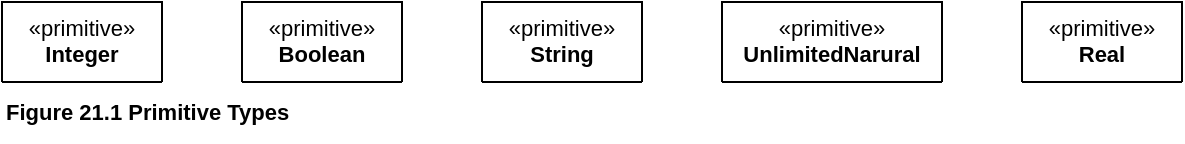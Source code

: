 <mxfile version="21.6.8" type="device" pages="6">
  <diagram name="21.1" id="5MfkDOdaDmJHBImtnqU0">
    <mxGraphModel dx="880" dy="545" grid="1" gridSize="10" guides="1" tooltips="1" connect="1" arrows="1" fold="1" page="1" pageScale="1" pageWidth="1169" pageHeight="827" math="0" shadow="0">
      <root>
        <mxCell id="0" />
        <mxCell id="1" parent="0" />
        <mxCell id="3vRANk3UsTUfS5sdE9On-1" value="«primitive»&lt;br&gt;&lt;b&gt;Integer&lt;/b&gt;" style="swimlane;fontStyle=0;align=center;verticalAlign=top;childLayout=stackLayout;horizontal=1;startSize=48;horizontalStack=0;resizeParent=1;resizeParentMax=0;resizeLast=0;collapsible=0;marginBottom=0;html=1;whiteSpace=wrap;labelBackgroundColor=none;fontFamily=Helvetica;fontSize=11;fontColor=default;fillColor=none;gradientColor=none;" vertex="1" parent="1">
          <mxGeometry width="80" height="40" as="geometry" />
        </mxCell>
        <mxCell id="3vRANk3UsTUfS5sdE9On-2" value="«primitive»&lt;br&gt;&lt;b&gt;Boolean&lt;/b&gt;" style="swimlane;fontStyle=0;align=center;verticalAlign=top;childLayout=stackLayout;horizontal=1;startSize=48;horizontalStack=0;resizeParent=1;resizeParentMax=0;resizeLast=0;collapsible=0;marginBottom=0;html=1;whiteSpace=wrap;labelBackgroundColor=none;fontFamily=Helvetica;fontSize=11;fontColor=default;fillColor=none;gradientColor=none;" vertex="1" parent="1">
          <mxGeometry x="120" width="80" height="40" as="geometry" />
        </mxCell>
        <mxCell id="3vRANk3UsTUfS5sdE9On-3" value="«primitive»&lt;br&gt;&lt;b&gt;String&lt;/b&gt;" style="swimlane;fontStyle=0;align=center;verticalAlign=top;childLayout=stackLayout;horizontal=1;startSize=48;horizontalStack=0;resizeParent=1;resizeParentMax=0;resizeLast=0;collapsible=0;marginBottom=0;html=1;whiteSpace=wrap;labelBackgroundColor=none;fontFamily=Helvetica;fontSize=11;fontColor=default;fillColor=none;gradientColor=none;" vertex="1" parent="1">
          <mxGeometry x="240" width="80" height="40" as="geometry" />
        </mxCell>
        <mxCell id="3vRANk3UsTUfS5sdE9On-4" value="«primitive»&lt;br&gt;&lt;b&gt;UnlimitedNarural&lt;/b&gt;" style="swimlane;fontStyle=0;align=center;verticalAlign=top;childLayout=stackLayout;horizontal=1;startSize=48;horizontalStack=0;resizeParent=1;resizeParentMax=0;resizeLast=0;collapsible=0;marginBottom=0;html=1;whiteSpace=wrap;labelBackgroundColor=none;fontFamily=Helvetica;fontSize=11;fontColor=default;fillColor=none;gradientColor=none;" vertex="1" parent="1">
          <mxGeometry x="360" width="110" height="40" as="geometry" />
        </mxCell>
        <mxCell id="3vRANk3UsTUfS5sdE9On-5" value="«primitive»&lt;br&gt;&lt;b&gt;Real&lt;/b&gt;" style="swimlane;fontStyle=0;align=center;verticalAlign=top;childLayout=stackLayout;horizontal=1;startSize=48;horizontalStack=0;resizeParent=1;resizeParentMax=0;resizeLast=0;collapsible=0;marginBottom=0;html=1;whiteSpace=wrap;labelBackgroundColor=none;fontFamily=Helvetica;fontSize=11;fontColor=default;fillColor=none;gradientColor=none;" vertex="1" parent="1">
          <mxGeometry x="510" width="80" height="40" as="geometry" />
        </mxCell>
        <mxCell id="3vRANk3UsTUfS5sdE9On-6" value="&lt;b&gt;Figure 21.1 Primitive Types&lt;/b&gt;" style="text;html=1;align=left;verticalAlign=middle;resizable=0;points=[];autosize=1;strokeColor=none;fillColor=none;fontSize=11;fontFamily=Helvetica;fontColor=default;" vertex="1" parent="1">
          <mxGeometry y="40" width="170" height="30" as="geometry" />
        </mxCell>
      </root>
    </mxGraphModel>
  </diagram>
  <diagram id="Z_kKEAEbrIMQ3CAwo7-i" name="21.2">
    <mxGraphModel dx="880" dy="545" grid="1" gridSize="10" guides="1" tooltips="1" connect="1" arrows="1" fold="1" page="1" pageScale="1" pageWidth="1169" pageHeight="827" math="0" shadow="0">
      <root>
        <mxCell id="0" />
        <mxCell id="1" parent="0" />
        <mxCell id="10ddETzPJrgb5Welz7YM-1" value="&lt;b&gt;Magazine&lt;/b&gt;" style="swimlane;fontStyle=0;align=center;verticalAlign=top;childLayout=stackLayout;horizontal=1;startSize=30;horizontalStack=0;resizeParent=1;resizeParentMax=0;resizeLast=0;collapsible=0;marginBottom=0;html=1;whiteSpace=wrap;labelBackgroundColor=none;fontFamily=Helvetica;fontSize=11;fontColor=default;fillColor=none;gradientColor=none;" vertex="1" parent="1">
          <mxGeometry x="10" y="10" width="120" height="60" as="geometry" />
        </mxCell>
        <mxCell id="10ddETzPJrgb5Welz7YM-2" value="pages: Integer = 64" style="text;html=1;strokeColor=none;fillColor=none;align=left;verticalAlign=middle;spacingLeft=4;spacingRight=4;overflow=hidden;rotatable=0;points=[[0,0.5],[1,0.5]];portConstraint=eastwest;whiteSpace=wrap;fontSize=11;fontFamily=Helvetica;fontColor=default;" vertex="1" parent="10ddETzPJrgb5Welz7YM-1">
          <mxGeometry y="30" width="120" height="30" as="geometry" />
        </mxCell>
        <mxCell id="10ddETzPJrgb5Welz7YM-3" value="&lt;b&gt;Figure 21.2 An Integer used as a type for an attribute, with a default value&lt;/b&gt;" style="text;html=1;align=left;verticalAlign=middle;resizable=0;points=[];autosize=1;strokeColor=none;fillColor=none;fontSize=11;fontFamily=Helvetica;fontColor=default;" vertex="1" parent="1">
          <mxGeometry x="10" y="70" width="410" height="30" as="geometry" />
        </mxCell>
      </root>
    </mxGraphModel>
  </diagram>
  <diagram id="F-lPlTPLXT7OqnmxtAdN" name="21.3">
    <mxGraphModel dx="880" dy="545" grid="1" gridSize="10" guides="1" tooltips="1" connect="1" arrows="1" fold="1" page="1" pageScale="1" pageWidth="1169" pageHeight="827" math="0" shadow="0">
      <root>
        <mxCell id="0" />
        <mxCell id="1" parent="0" />
        <mxCell id="MEU5hagc4pBp9mbypLs6-1" value="&lt;b&gt;Car&lt;/b&gt;" style="swimlane;fontStyle=0;align=center;verticalAlign=top;childLayout=stackLayout;horizontal=1;startSize=30;horizontalStack=0;resizeParent=1;resizeParentMax=0;resizeLast=0;collapsible=0;marginBottom=0;html=1;whiteSpace=wrap;labelBackgroundColor=none;fontFamily=Helvetica;fontSize=11;fontColor=default;fillColor=none;gradientColor=none;" vertex="1" parent="1">
          <mxGeometry x="10" y="10" width="160" height="60" as="geometry" />
        </mxCell>
        <mxCell id="MEU5hagc4pBp9mbypLs6-2" value="isAutomatic: Boolean = true" style="text;html=1;strokeColor=none;fillColor=none;align=left;verticalAlign=middle;spacingLeft=4;spacingRight=4;overflow=hidden;rotatable=0;points=[[0,0.5],[1,0.5]];portConstraint=eastwest;whiteSpace=wrap;fontSize=11;fontFamily=Helvetica;fontColor=default;" vertex="1" parent="MEU5hagc4pBp9mbypLs6-1">
          <mxGeometry y="30" width="160" height="30" as="geometry" />
        </mxCell>
        <mxCell id="MEU5hagc4pBp9mbypLs6-3" value="&lt;b&gt;Figure 21.3 A Boolean used as a type for an attribute, with a default value&lt;/b&gt;" style="text;html=1;align=left;verticalAlign=middle;resizable=0;points=[];autosize=1;strokeColor=none;fillColor=none;fontSize=11;fontFamily=Helvetica;fontColor=default;" vertex="1" parent="1">
          <mxGeometry x="10" y="70" width="410" height="30" as="geometry" />
        </mxCell>
      </root>
    </mxGraphModel>
  </diagram>
  <diagram id="KxKxiyWesTy0DejJEuMW" name="21.4">
    <mxGraphModel dx="880" dy="545" grid="1" gridSize="10" guides="1" tooltips="1" connect="1" arrows="1" fold="1" page="1" pageScale="1" pageWidth="1169" pageHeight="827" math="0" shadow="0">
      <root>
        <mxCell id="0" />
        <mxCell id="1" parent="0" />
        <mxCell id="hZ70RuGqRnZaXVC34psK-1" value="&lt;b&gt;Book&lt;/b&gt;" style="swimlane;fontStyle=0;align=center;verticalAlign=top;childLayout=stackLayout;horizontal=1;startSize=30;horizontalStack=0;resizeParent=1;resizeParentMax=0;resizeLast=0;collapsible=0;marginBottom=0;html=1;whiteSpace=wrap;labelBackgroundColor=none;fontFamily=Helvetica;fontSize=11;fontColor=default;fillColor=none;gradientColor=none;" vertex="1" parent="1">
          <mxGeometry x="10" y="10" width="160" height="60" as="geometry" />
        </mxCell>
        <mxCell id="hZ70RuGqRnZaXVC34psK-2" value="author: String = &quot;Joe&quot;" style="text;html=1;strokeColor=none;fillColor=none;align=left;verticalAlign=middle;spacingLeft=4;spacingRight=4;overflow=hidden;rotatable=0;points=[[0,0.5],[1,0.5]];portConstraint=eastwest;whiteSpace=wrap;fontSize=11;fontFamily=Helvetica;fontColor=default;" vertex="1" parent="hZ70RuGqRnZaXVC34psK-1">
          <mxGeometry y="30" width="160" height="30" as="geometry" />
        </mxCell>
        <mxCell id="hZ70RuGqRnZaXVC34psK-3" value="&lt;b&gt;Figure 21.4 A String used as a type for an attribute, with a default value&lt;/b&gt;" style="text;html=1;align=left;verticalAlign=middle;resizable=0;points=[];autosize=1;strokeColor=none;fillColor=none;fontSize=11;fontFamily=Helvetica;fontColor=default;" vertex="1" parent="1">
          <mxGeometry x="10" y="70" width="390" height="30" as="geometry" />
        </mxCell>
      </root>
    </mxGraphModel>
  </diagram>
  <diagram id="Qz96pc-qVsgHY_54LTRE" name="21.5">
    <mxGraphModel dx="880" dy="545" grid="1" gridSize="10" guides="1" tooltips="1" connect="1" arrows="1" fold="1" page="1" pageScale="1" pageWidth="1169" pageHeight="827" math="0" shadow="0">
      <root>
        <mxCell id="0" />
        <mxCell id="1" parent="0" />
        <mxCell id="kL4An2NTqEYM2JvQvf7d-6" value="" style="edgeStyle=orthogonalEdgeStyle;rounded=0;orthogonalLoop=1;jettySize=auto;html=1;fontFamily=Helvetica;fontSize=11;fontColor=default;endArrow=openThin;endFill=0;endSize=12;" edge="1" parent="1" source="kL4An2NTqEYM2JvQvf7d-1" target="kL4An2NTqEYM2JvQvf7d-5">
          <mxGeometry relative="1" as="geometry" />
        </mxCell>
        <mxCell id="kL4An2NTqEYM2JvQvf7d-7" value="student" style="edgeLabel;html=1;align=center;verticalAlign=middle;resizable=0;points=[];fontSize=11;fontFamily=Helvetica;fontColor=default;labelBackgroundColor=none;" vertex="1" connectable="0" parent="kL4An2NTqEYM2JvQvf7d-6">
          <mxGeometry x="-0.05" y="1" relative="1" as="geometry">
            <mxPoint x="23" y="-10" as="offset" />
          </mxGeometry>
        </mxCell>
        <mxCell id="kL4An2NTqEYM2JvQvf7d-8" value="*" style="edgeLabel;html=1;align=center;verticalAlign=middle;resizable=0;points=[];fontSize=11;fontFamily=Helvetica;fontColor=default;labelBackgroundColor=none;" vertex="1" connectable="0" parent="kL4An2NTqEYM2JvQvf7d-6">
          <mxGeometry x="0.2" y="-3" relative="1" as="geometry">
            <mxPoint x="25" y="10" as="offset" />
          </mxGeometry>
        </mxCell>
        <mxCell id="kL4An2NTqEYM2JvQvf7d-1" value="Teacher" style="whiteSpace=wrap;html=1;labelBackgroundColor=none;fontFamily=Helvetica;fontSize=12;fontColor=default;fillColor=none;gradientColor=none;fontStyle=1" vertex="1" parent="1">
          <mxGeometry width="80" height="40" as="geometry" />
        </mxCell>
        <mxCell id="kL4An2NTqEYM2JvQvf7d-5" value="Student" style="whiteSpace=wrap;html=1;labelBackgroundColor=none;fontFamily=Helvetica;fontSize=12;fontColor=default;fillColor=none;gradientColor=none;fontStyle=1" vertex="1" parent="1">
          <mxGeometry x="200" width="80" height="40" as="geometry" />
        </mxCell>
        <mxCell id="kL4An2NTqEYM2JvQvf7d-9" value="&lt;b&gt;Figure 21.5 An UnlimitedNatural used as an upper bound for a multiplicity&lt;/b&gt;" style="text;html=1;align=left;verticalAlign=middle;resizable=0;points=[];autosize=1;strokeColor=none;fillColor=none;fontSize=11;fontFamily=Helvetica;fontColor=default;" vertex="1" parent="1">
          <mxGeometry y="40" width="410" height="30" as="geometry" />
        </mxCell>
      </root>
    </mxGraphModel>
  </diagram>
  <diagram id="e6ktpNGosTGhbxtXa8jI" name="21.6">
    <mxGraphModel dx="880" dy="545" grid="1" gridSize="10" guides="1" tooltips="1" connect="1" arrows="1" fold="1" page="1" pageScale="1" pageWidth="1169" pageHeight="827" math="0" shadow="0">
      <root>
        <mxCell id="0" />
        <mxCell id="1" parent="0" />
        <mxCell id="qCE1iC76edLnaT-IWUqD-1" value="&lt;b&gt;Point&lt;/b&gt;" style="swimlane;fontStyle=0;align=center;verticalAlign=middle;childLayout=stackLayout;horizontal=1;startSize=30;horizontalStack=0;resizeParent=1;resizeParentMax=0;resizeLast=0;collapsible=0;marginBottom=0;html=1;whiteSpace=wrap;labelBackgroundColor=none;fontFamily=Helvetica;fontSize=11;fontColor=default;fillColor=none;gradientColor=none;" vertex="1" parent="1">
          <mxGeometry x="10" y="10" width="140" height="98" as="geometry" />
        </mxCell>
        <mxCell id="qCE1iC76edLnaT-IWUqD-3" value="+x : Real" style="text;html=1;strokeColor=none;fillColor=none;align=left;verticalAlign=middle;spacingLeft=4;spacingRight=4;overflow=hidden;rotatable=0;points=[[0,0.5],[1,0.5]];portConstraint=eastwest;whiteSpace=wrap;fontSize=11;fontFamily=Helvetica;fontColor=default;" vertex="1" parent="qCE1iC76edLnaT-IWUqD-1">
          <mxGeometry y="30" width="140" height="20" as="geometry" />
        </mxCell>
        <mxCell id="qCE1iC76edLnaT-IWUqD-4" value="+y : Real" style="text;html=1;strokeColor=none;fillColor=none;align=left;verticalAlign=middle;spacingLeft=4;spacingRight=4;overflow=hidden;rotatable=0;points=[[0,0.5],[1,0.5]];portConstraint=eastwest;fontColor=default;whiteSpace=wrap;fontSize=11;fontFamily=Helvetica;" vertex="1" parent="qCE1iC76edLnaT-IWUqD-1">
          <mxGeometry y="50" width="140" height="20" as="geometry" />
        </mxCell>
        <mxCell id="qCE1iC76edLnaT-IWUqD-5" value="..." style="text;html=1;strokeColor=none;fillColor=none;align=left;verticalAlign=middle;spacingLeft=4;spacingRight=4;overflow=hidden;rotatable=0;points=[[0,0.5],[1,0.5]];portConstraint=eastwest;whiteSpace=wrap;fontSize=11;fontFamily=Helvetica;fontColor=default;" vertex="1" parent="qCE1iC76edLnaT-IWUqD-1">
          <mxGeometry y="70" width="140" height="20" as="geometry" />
        </mxCell>
        <mxCell id="qCE1iC76edLnaT-IWUqD-6" value="" style="line;strokeWidth=1;fillColor=none;align=left;verticalAlign=middle;spacingTop=-1;spacingLeft=3;spacingRight=3;rotatable=0;labelPosition=right;points=[];portConstraint=eastwest;labelBackgroundColor=none;fontFamily=Helvetica;fontSize=11;fontColor=default;html=1;" vertex="1" parent="qCE1iC76edLnaT-IWUqD-1">
          <mxGeometry y="90" width="140" height="8" as="geometry" />
        </mxCell>
        <mxCell id="qCE1iC76edLnaT-IWUqD-9" value="&lt;b&gt;Figure 21.6 Two attributes with type Real&lt;/b&gt;" style="text;html=1;align=left;verticalAlign=middle;resizable=0;points=[];autosize=1;strokeColor=none;fillColor=none;fontSize=11;fontFamily=Helvetica;fontColor=default;" vertex="1" parent="1">
          <mxGeometry x="10" y="108" width="240" height="30" as="geometry" />
        </mxCell>
      </root>
    </mxGraphModel>
  </diagram>
</mxfile>
